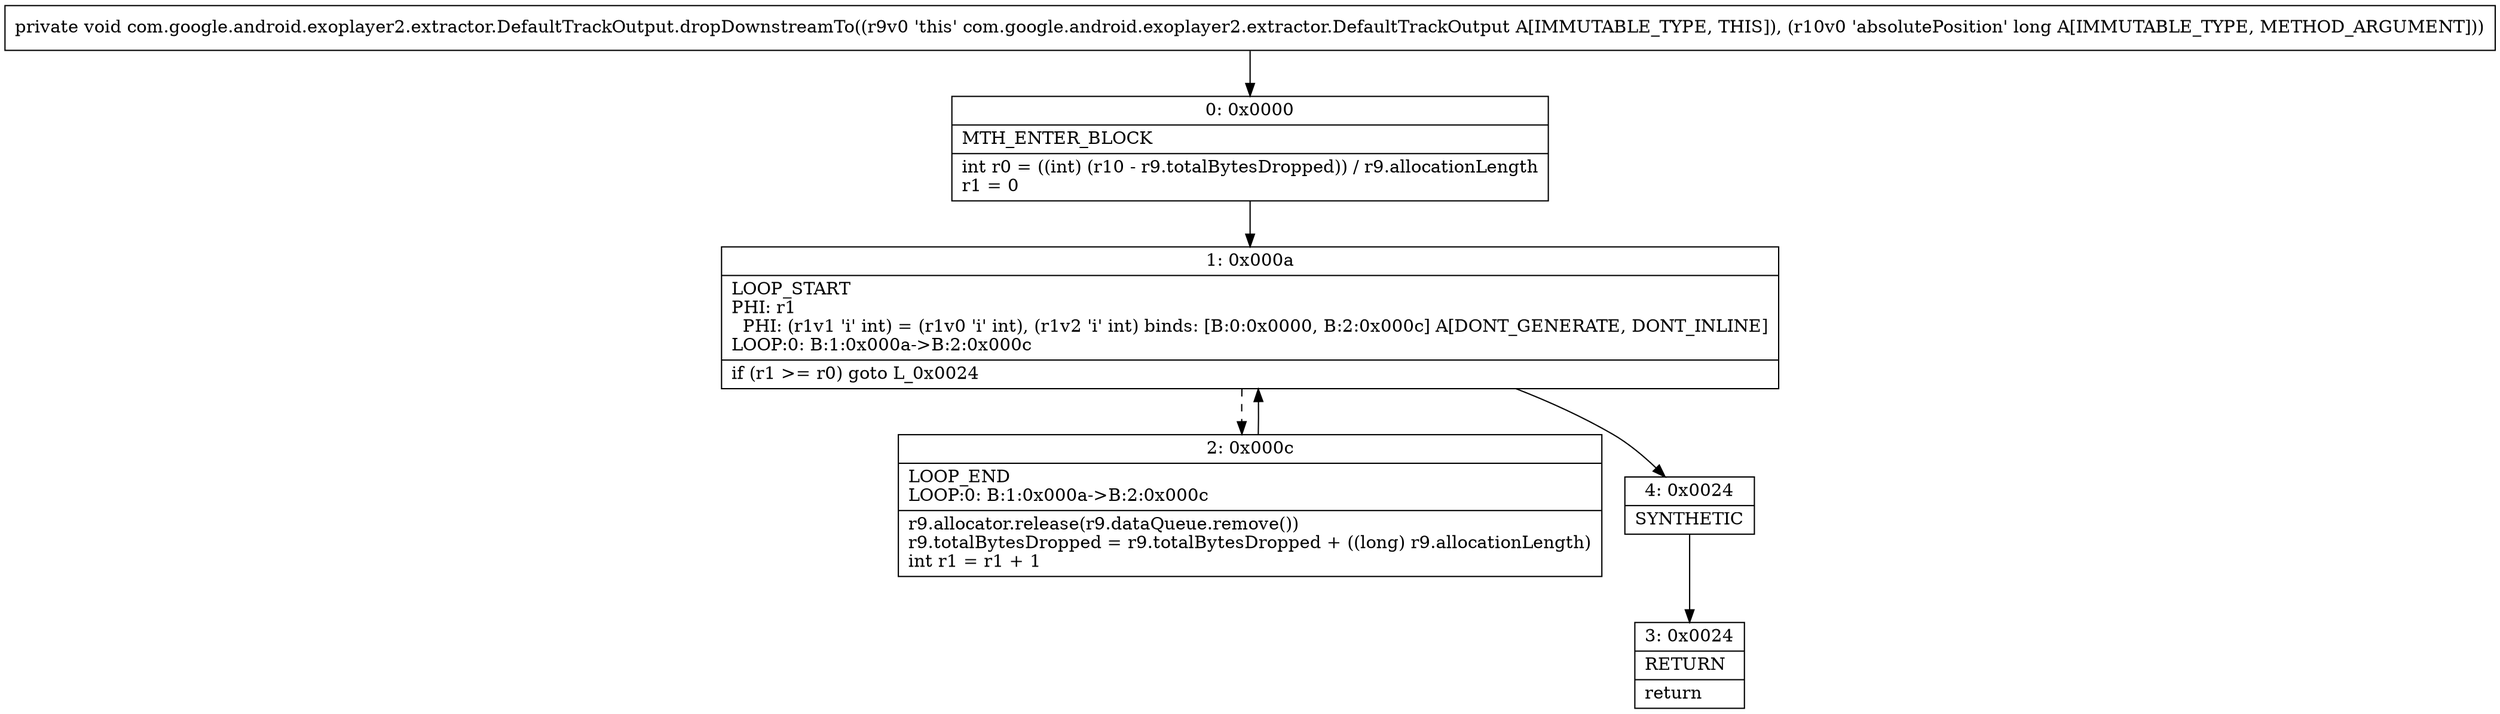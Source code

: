 digraph "CFG forcom.google.android.exoplayer2.extractor.DefaultTrackOutput.dropDownstreamTo(J)V" {
Node_0 [shape=record,label="{0\:\ 0x0000|MTH_ENTER_BLOCK\l|int r0 = ((int) (r10 \- r9.totalBytesDropped)) \/ r9.allocationLength\lr1 = 0\l}"];
Node_1 [shape=record,label="{1\:\ 0x000a|LOOP_START\lPHI: r1 \l  PHI: (r1v1 'i' int) = (r1v0 'i' int), (r1v2 'i' int) binds: [B:0:0x0000, B:2:0x000c] A[DONT_GENERATE, DONT_INLINE]\lLOOP:0: B:1:0x000a\-\>B:2:0x000c\l|if (r1 \>= r0) goto L_0x0024\l}"];
Node_2 [shape=record,label="{2\:\ 0x000c|LOOP_END\lLOOP:0: B:1:0x000a\-\>B:2:0x000c\l|r9.allocator.release(r9.dataQueue.remove())\lr9.totalBytesDropped = r9.totalBytesDropped + ((long) r9.allocationLength)\lint r1 = r1 + 1\l}"];
Node_3 [shape=record,label="{3\:\ 0x0024|RETURN\l|return\l}"];
Node_4 [shape=record,label="{4\:\ 0x0024|SYNTHETIC\l}"];
MethodNode[shape=record,label="{private void com.google.android.exoplayer2.extractor.DefaultTrackOutput.dropDownstreamTo((r9v0 'this' com.google.android.exoplayer2.extractor.DefaultTrackOutput A[IMMUTABLE_TYPE, THIS]), (r10v0 'absolutePosition' long A[IMMUTABLE_TYPE, METHOD_ARGUMENT])) }"];
MethodNode -> Node_0;
Node_0 -> Node_1;
Node_1 -> Node_2[style=dashed];
Node_1 -> Node_4;
Node_2 -> Node_1;
Node_4 -> Node_3;
}

